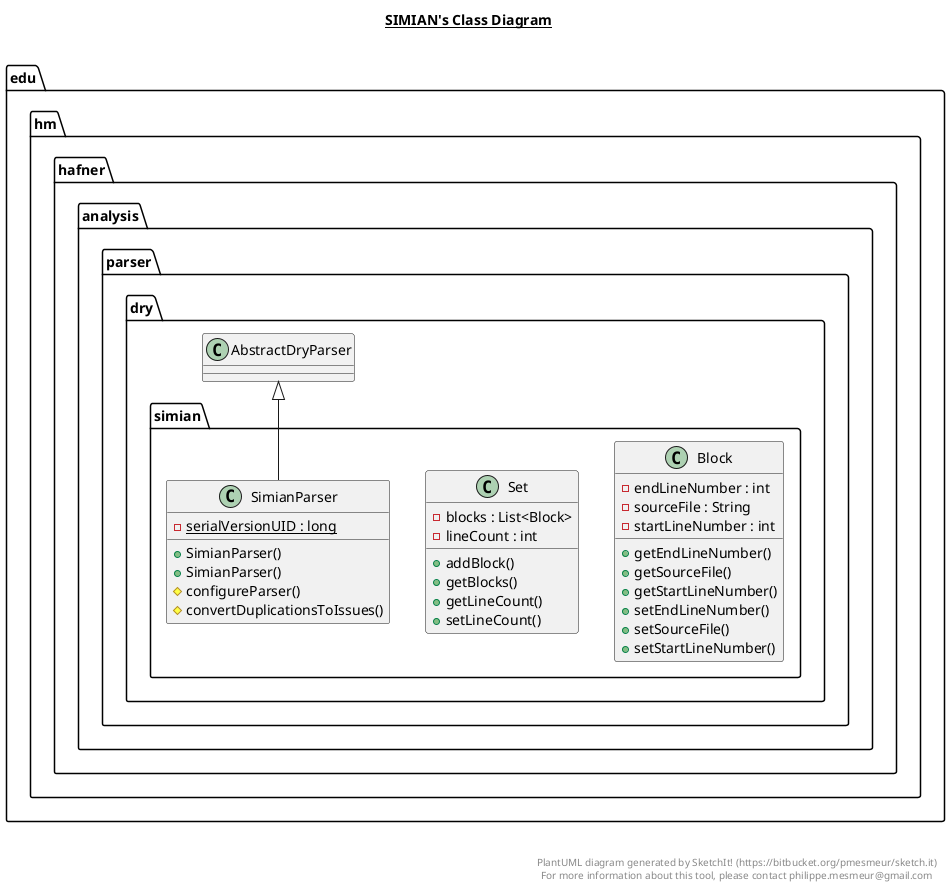 @startuml

title __SIMIAN's Class Diagram__\n

  namespace edu.hm.hafner {
    namespace analysis {
      namespace parser {
        namespace dry {
          namespace simian {
            class edu.hm.hafner.analysis.parser.dry.simian.Block {
                - endLineNumber : int
                - sourceFile : String
                - startLineNumber : int
                + getEndLineNumber()
                + getSourceFile()
                + getStartLineNumber()
                + setEndLineNumber()
                + setSourceFile()
                + setStartLineNumber()
            }
          }
        }
      }
    }
  }
  

  namespace edu.hm.hafner {
    namespace analysis {
      namespace parser {
        namespace dry {
          namespace simian {
            class edu.hm.hafner.analysis.parser.dry.simian.Set {
                - blocks : List<Block>
                - lineCount : int
                + addBlock()
                + getBlocks()
                + getLineCount()
                + setLineCount()
            }
          }
        }
      }
    }
  }
  

  namespace edu.hm.hafner {
    namespace analysis {
      namespace parser {
        namespace dry {
          namespace simian {
            class edu.hm.hafner.analysis.parser.dry.simian.SimianParser {
                {static} - serialVersionUID : long
                + SimianParser()
                + SimianParser()
                # configureParser()
                # convertDuplicationsToIssues()
            }
          }
        }
      }
    }
  }
  

  edu.hm.hafner.analysis.parser.dry.simian.SimianParser -up-|> edu.hm.hafner.analysis.parser.dry.AbstractDryParser


right footer


PlantUML diagram generated by SketchIt! (https://bitbucket.org/pmesmeur/sketch.it)
For more information about this tool, please contact philippe.mesmeur@gmail.com
endfooter

@enduml
